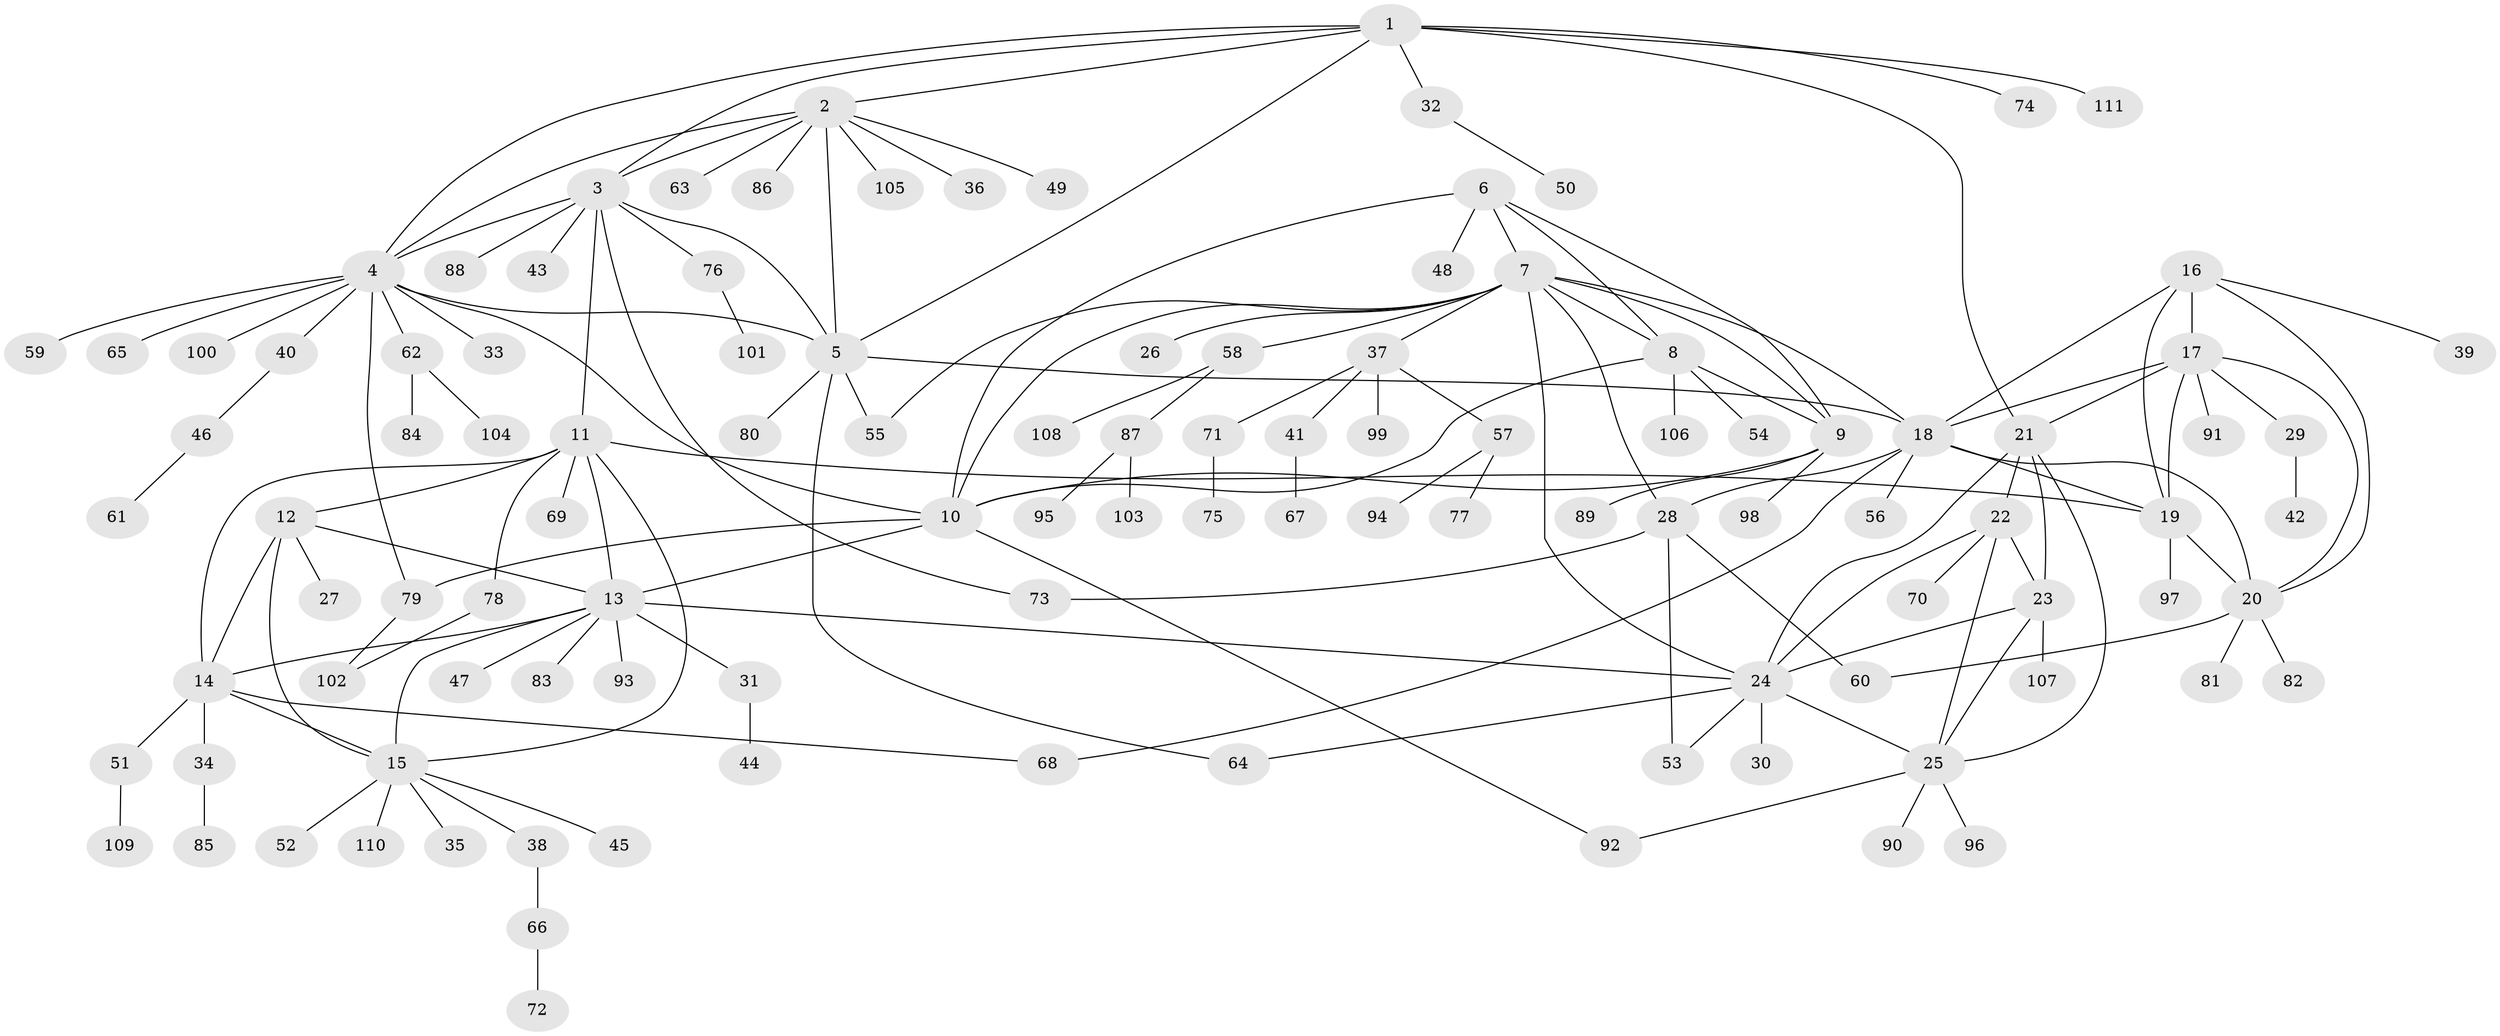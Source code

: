 // coarse degree distribution, {11: 0.024691358024691357, 12: 0.012345679012345678, 7: 0.06172839506172839, 10: 0.024691358024691357, 4: 0.06172839506172839, 6: 0.037037037037037035, 9: 0.024691358024691357, 1: 0.5925925925925926, 5: 0.012345679012345678, 2: 0.12345679012345678, 3: 0.024691358024691357}
// Generated by graph-tools (version 1.1) at 2025/52/02/27/25 19:52:16]
// undirected, 111 vertices, 156 edges
graph export_dot {
graph [start="1"]
  node [color=gray90,style=filled];
  1;
  2;
  3;
  4;
  5;
  6;
  7;
  8;
  9;
  10;
  11;
  12;
  13;
  14;
  15;
  16;
  17;
  18;
  19;
  20;
  21;
  22;
  23;
  24;
  25;
  26;
  27;
  28;
  29;
  30;
  31;
  32;
  33;
  34;
  35;
  36;
  37;
  38;
  39;
  40;
  41;
  42;
  43;
  44;
  45;
  46;
  47;
  48;
  49;
  50;
  51;
  52;
  53;
  54;
  55;
  56;
  57;
  58;
  59;
  60;
  61;
  62;
  63;
  64;
  65;
  66;
  67;
  68;
  69;
  70;
  71;
  72;
  73;
  74;
  75;
  76;
  77;
  78;
  79;
  80;
  81;
  82;
  83;
  84;
  85;
  86;
  87;
  88;
  89;
  90;
  91;
  92;
  93;
  94;
  95;
  96;
  97;
  98;
  99;
  100;
  101;
  102;
  103;
  104;
  105;
  106;
  107;
  108;
  109;
  110;
  111;
  1 -- 2;
  1 -- 3;
  1 -- 4;
  1 -- 5;
  1 -- 21;
  1 -- 32;
  1 -- 74;
  1 -- 111;
  2 -- 3;
  2 -- 4;
  2 -- 5;
  2 -- 36;
  2 -- 49;
  2 -- 63;
  2 -- 86;
  2 -- 105;
  3 -- 4;
  3 -- 5;
  3 -- 11;
  3 -- 43;
  3 -- 73;
  3 -- 76;
  3 -- 88;
  4 -- 5;
  4 -- 10;
  4 -- 33;
  4 -- 40;
  4 -- 59;
  4 -- 62;
  4 -- 65;
  4 -- 79;
  4 -- 100;
  5 -- 18;
  5 -- 55;
  5 -- 64;
  5 -- 80;
  6 -- 7;
  6 -- 8;
  6 -- 9;
  6 -- 10;
  6 -- 48;
  7 -- 8;
  7 -- 9;
  7 -- 10;
  7 -- 18;
  7 -- 24;
  7 -- 26;
  7 -- 28;
  7 -- 37;
  7 -- 55;
  7 -- 58;
  8 -- 9;
  8 -- 10;
  8 -- 54;
  8 -- 106;
  9 -- 10;
  9 -- 89;
  9 -- 98;
  10 -- 13;
  10 -- 79;
  10 -- 92;
  11 -- 12;
  11 -- 13;
  11 -- 14;
  11 -- 15;
  11 -- 19;
  11 -- 69;
  11 -- 78;
  12 -- 13;
  12 -- 14;
  12 -- 15;
  12 -- 27;
  13 -- 14;
  13 -- 15;
  13 -- 24;
  13 -- 31;
  13 -- 47;
  13 -- 83;
  13 -- 93;
  14 -- 15;
  14 -- 34;
  14 -- 51;
  14 -- 68;
  15 -- 35;
  15 -- 38;
  15 -- 45;
  15 -- 52;
  15 -- 110;
  16 -- 17;
  16 -- 18;
  16 -- 19;
  16 -- 20;
  16 -- 39;
  17 -- 18;
  17 -- 19;
  17 -- 20;
  17 -- 21;
  17 -- 29;
  17 -- 91;
  18 -- 19;
  18 -- 20;
  18 -- 28;
  18 -- 56;
  18 -- 68;
  19 -- 20;
  19 -- 97;
  20 -- 60;
  20 -- 81;
  20 -- 82;
  21 -- 22;
  21 -- 23;
  21 -- 24;
  21 -- 25;
  22 -- 23;
  22 -- 24;
  22 -- 25;
  22 -- 70;
  23 -- 24;
  23 -- 25;
  23 -- 107;
  24 -- 25;
  24 -- 30;
  24 -- 53;
  24 -- 64;
  25 -- 90;
  25 -- 92;
  25 -- 96;
  28 -- 53;
  28 -- 60;
  28 -- 73;
  29 -- 42;
  31 -- 44;
  32 -- 50;
  34 -- 85;
  37 -- 41;
  37 -- 57;
  37 -- 71;
  37 -- 99;
  38 -- 66;
  40 -- 46;
  41 -- 67;
  46 -- 61;
  51 -- 109;
  57 -- 77;
  57 -- 94;
  58 -- 87;
  58 -- 108;
  62 -- 84;
  62 -- 104;
  66 -- 72;
  71 -- 75;
  76 -- 101;
  78 -- 102;
  79 -- 102;
  87 -- 95;
  87 -- 103;
}
